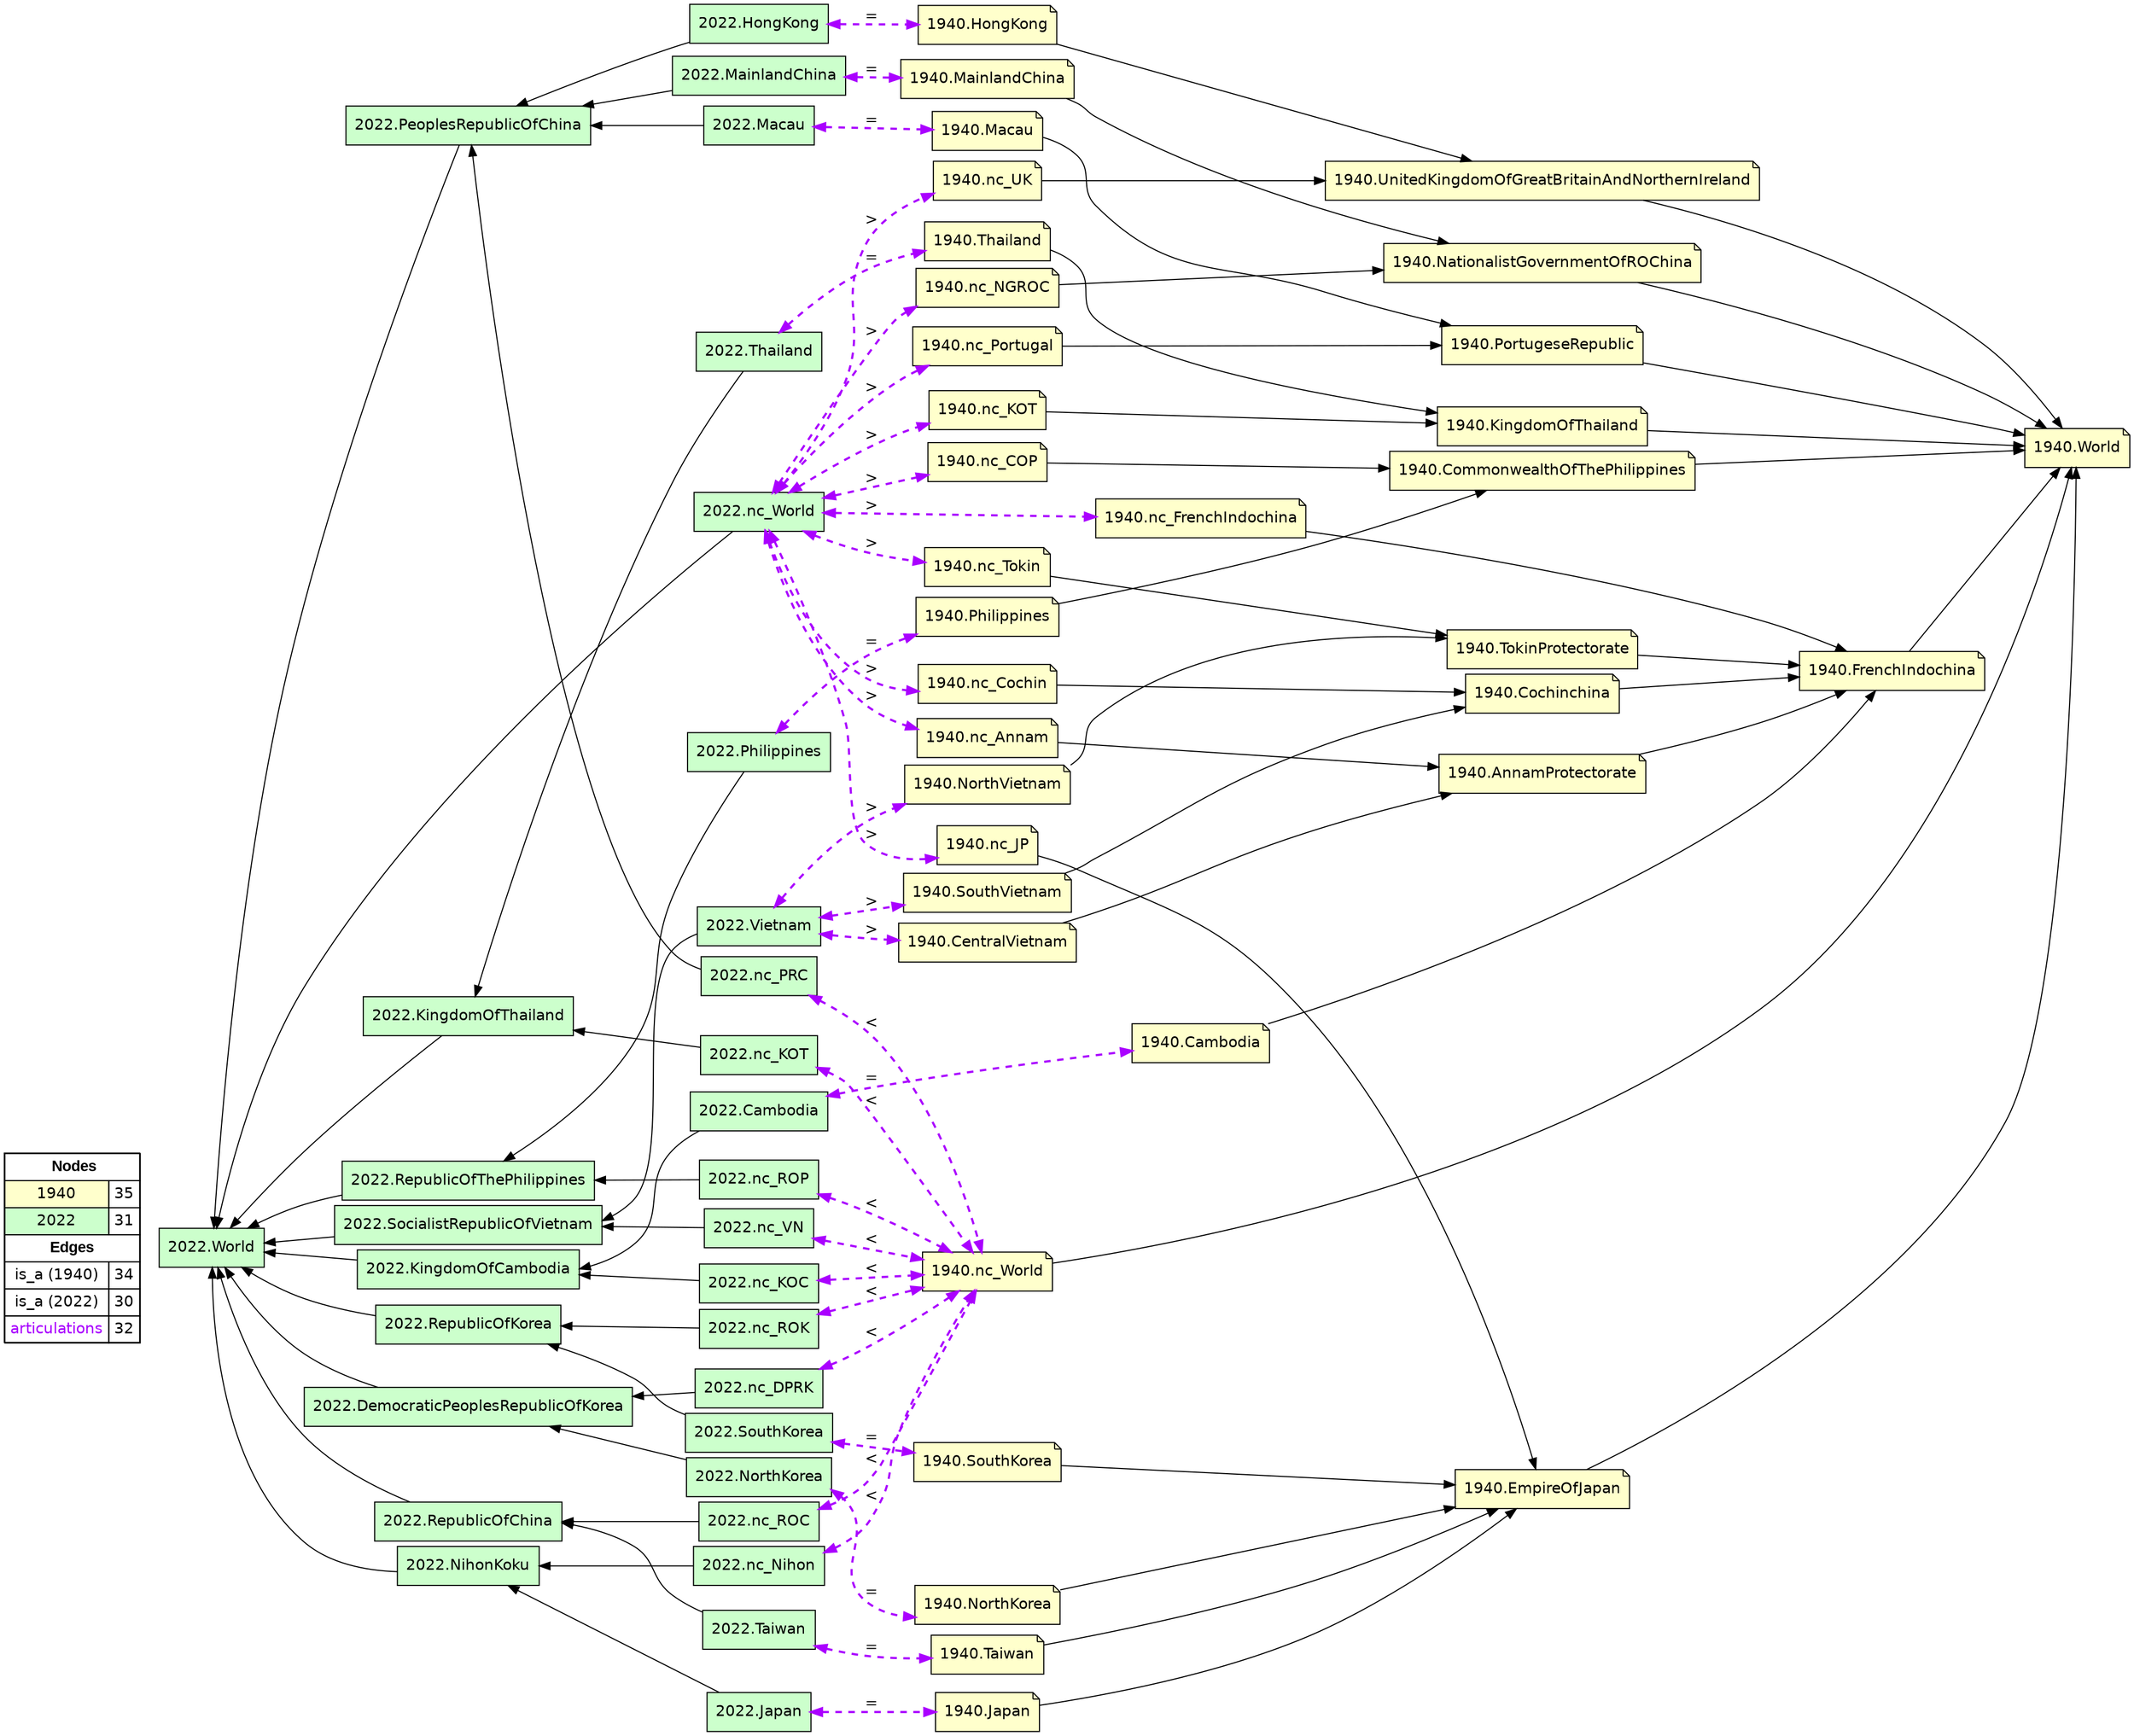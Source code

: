 digraph{
rankdir=LR
node[shape=circle style=filled fillcolor="#FFFFFF"] 
node[shape=note style=filled fillcolor="#FFFFCC" fontname="helvetica"] 
"1940.nc_KOT"
"1940.Macau"
"1940.Philippines"
"1940.Cambodia"
"1940.Thailand"
"1940.nc_UK"
"1940.TokinProtectorate"
"1940.FrenchIndochina"
"1940.nc_Cochin"
"1940.CentralVietnam"
"1940.Taiwan"
"1940.nc_FrenchIndochina"
"1940.UnitedKingdomOfGreatBritainAndNorthernIreland"
"1940.nc_Tokin"
"1940.nc_World"
"1940.nc_NGROC"
"1940.CommonwealthOfThePhilippines"
"1940.World"
"1940.nc_Portugal"
"1940.nc_JP"
"1940.KingdomOfThailand"
"1940.EmpireOfJapan"
"1940.nc_COP"
"1940.SouthVietnam"
"1940.NorthVietnam"
"1940.Japan"
"1940.Cochinchina"
"1940.NationalistGovernmentOfROChina"
"1940.AnnamProtectorate"
"1940.NorthKorea"
"1940.nc_Annam"
"1940.HongKong"
"1940.SouthKorea"
"1940.MainlandChina"
"1940.PortugeseRepublic"
node[shape=circle style=filled fillcolor="#FFFFFF"] 
node[shape=box style=filled fillcolor="#CCFFCC" fontname="helvetica"] 
"2022.Japan"
"2022.HongKong"
"2022.Macau"
"2022.nc_VN"
"2022.SocialistRepublicOfVietnam"
"2022.RepublicOfKorea"
"2022.Philippines"
"2022.nc_World"
"2022.PeoplesRepublicOfChina"
"2022.MainlandChina"
"2022.nc_ROC"
"2022.nc_DPRK"
"2022.RepublicOfChina"
"2022.NihonKoku"
"2022.nc_KOT"
"2022.KingdomOfCambodia"
"2022.nc_Nihon"
"2022.Vietnam"
"2022.Cambodia"
"2022.World"
"2022.KingdomOfThailand"
"2022.Taiwan"
"2022.nc_PRC"
"2022.Thailand"
"2022.NorthKorea"
"2022.nc_ROK"
"2022.nc_KOC"
"2022.DemocraticPeoplesRepublicOfKorea"
"2022.SouthKorea"
"2022.nc_ROP"
"2022.RepublicOfThePhilippines"
edge[style=solid color="#000000" constraint=true penwidth=1 dir=forward]
edge[style=solid color="#000000" constraint=true penwidth=1 dir=forward]
"1940.Macau" -> "1940.PortugeseRepublic"
"1940.CommonwealthOfThePhilippines" -> "1940.World"
"1940.nc_COP" -> "1940.CommonwealthOfThePhilippines"
"1940.nc_NGROC" -> "1940.NationalistGovernmentOfROChina"
"1940.MainlandChina" -> "1940.NationalistGovernmentOfROChina"
"1940.KingdomOfThailand" -> "1940.World"
"1940.nc_KOT" -> "1940.KingdomOfThailand"
"1940.Cochinchina" -> "1940.FrenchIndochina"
"1940.UnitedKingdomOfGreatBritainAndNorthernIreland" -> "1940.World"
"1940.AnnamProtectorate" -> "1940.FrenchIndochina"
"1940.NorthVietnam" -> "1940.TokinProtectorate"
"1940.NorthKorea" -> "1940.EmpireOfJapan"
"1940.Philippines" -> "1940.CommonwealthOfThePhilippines"
"1940.nc_UK" -> "1940.UnitedKingdomOfGreatBritainAndNorthernIreland"
"1940.PortugeseRepublic" -> "1940.World"
"1940.nc_Cochin" -> "1940.Cochinchina"
"1940.NationalistGovernmentOfROChina" -> "1940.World"
"1940.Cambodia" -> "1940.FrenchIndochina"
"1940.EmpireOfJapan" -> "1940.World"
"1940.nc_FrenchIndochina" -> "1940.FrenchIndochina"
"1940.SouthVietnam" -> "1940.Cochinchina"
"1940.nc_Annam" -> "1940.AnnamProtectorate"
"1940.Japan" -> "1940.EmpireOfJapan"
"1940.nc_Portugal" -> "1940.PortugeseRepublic"
"1940.TokinProtectorate" -> "1940.FrenchIndochina"
"1940.CentralVietnam" -> "1940.AnnamProtectorate"
"1940.nc_JP" -> "1940.EmpireOfJapan"
"1940.SouthKorea" -> "1940.EmpireOfJapan"
"1940.Thailand" -> "1940.KingdomOfThailand"
"1940.nc_Tokin" -> "1940.TokinProtectorate"
"1940.Taiwan" -> "1940.EmpireOfJapan"
"1940.FrenchIndochina" -> "1940.World"
"1940.nc_World" -> "1940.World"
"1940.HongKong" -> "1940.UnitedKingdomOfGreatBritainAndNorthernIreland"
edge[style=solid color="#000000" constraint=true penwidth=1 dir=forward]
edge[style=solid color="#000000" constraint=true penwidth=1 dir=forward]
"2022.RepublicOfChina" -> "2022.nc_ROC" [dir=back]
"2022.DemocraticPeoplesRepublicOfKorea" -> "2022.nc_DPRK" [dir=back]
"2022.SocialistRepublicOfVietnam" -> "2022.nc_VN" [dir=back]
"2022.World" -> "2022.RepublicOfKorea" [dir=back]
"2022.RepublicOfKorea" -> "2022.SouthKorea" [dir=back]
"2022.NihonKoku" -> "2022.nc_Nihon" [dir=back]
"2022.PeoplesRepublicOfChina" -> "2022.Macau" [dir=back]
"2022.World" -> "2022.SocialistRepublicOfVietnam" [dir=back]
"2022.KingdomOfThailand" -> "2022.nc_KOT" [dir=back]
"2022.World" -> "2022.RepublicOfChina" [dir=back]
"2022.World" -> "2022.KingdomOfCambodia" [dir=back]
"2022.RepublicOfChina" -> "2022.Taiwan" [dir=back]
"2022.World" -> "2022.DemocraticPeoplesRepublicOfKorea" [dir=back]
"2022.World" -> "2022.NihonKoku" [dir=back]
"2022.KingdomOfCambodia" -> "2022.Cambodia" [dir=back]
"2022.RepublicOfKorea" -> "2022.nc_ROK" [dir=back]
"2022.RepublicOfThePhilippines" -> "2022.nc_ROP" [dir=back]
"2022.NihonKoku" -> "2022.Japan" [dir=back]
"2022.World" -> "2022.nc_World" [dir=back]
"2022.SocialistRepublicOfVietnam" -> "2022.Vietnam" [dir=back]
"2022.World" -> "2022.RepublicOfThePhilippines" [dir=back]
"2022.PeoplesRepublicOfChina" -> "2022.HongKong" [dir=back]
"2022.World" -> "2022.PeoplesRepublicOfChina" [dir=back]
"2022.PeoplesRepublicOfChina" -> "2022.MainlandChina" [dir=back]
"2022.DemocraticPeoplesRepublicOfKorea" -> "2022.NorthKorea" [dir=back]
"2022.RepublicOfThePhilippines" -> "2022.Philippines" [dir=back]
"2022.KingdomOfThailand" -> "2022.Thailand" [dir=back]
"2022.KingdomOfCambodia" -> "2022.nc_KOC" [dir=back]
"2022.World" -> "2022.KingdomOfThailand" [dir=back]
"2022.PeoplesRepublicOfChina" -> "2022.nc_PRC" [dir=back]
edge[style=solid color="#000000" constraint=true penwidth=1 dir=forward]
edge[style=dashed color="#AA00FF" constraint=true penwidth=2 dir=both]
"2022.nc_ROC" -> "1940.nc_World" [label="<"]
"2022.Vietnam" -> "1940.SouthVietnam" [label=">"]
"2022.MainlandChina" -> "1940.MainlandChina" [label="="]
"2022.nc_PRC" -> "1940.nc_World" [label="<"]
"2022.nc_Nihon" -> "1940.nc_World" [label="<"]
"2022.Thailand" -> "1940.Thailand" [label="="]
"2022.nc_ROP" -> "1940.nc_World" [label="<"]
"2022.nc_ROK" -> "1940.nc_World" [label="<"]
"2022.nc_VN" -> "1940.nc_World" [label="<"]
"2022.Japan" -> "1940.Japan" [label="="]
"2022.Macau" -> "1940.Macau" [label="="]
"2022.nc_World" -> "1940.nc_NGROC" [label=">"]
"2022.NorthKorea" -> "1940.NorthKorea" [label="="]
"2022.nc_World" -> "1940.nc_Portugal" [label=">"]
"2022.nc_World" -> "1940.nc_KOT" [label=">"]
"2022.nc_World" -> "1940.nc_JP" [label=">"]
"2022.Cambodia" -> "1940.Cambodia" [label="="]
"2022.nc_World" -> "1940.nc_COP" [label=">"]
"2022.HongKong" -> "1940.HongKong" [label="="]
"2022.nc_World" -> "1940.nc_Cochin" [label=">"]
"2022.SouthKorea" -> "1940.SouthKorea" [label="="]
"2022.Vietnam" -> "1940.CentralVietnam" [label=">"]
"2022.nc_KOT" -> "1940.nc_World" [label="<"]
"2022.nc_World" -> "1940.nc_FrenchIndochina" [label=">"]
"2022.nc_World" -> "1940.nc_Tokin" [label=">"]
"2022.Taiwan" -> "1940.Taiwan" [label="="]
"2022.nc_World" -> "1940.nc_UK" [label=">"]
"2022.nc_DPRK" -> "1940.nc_World" [label="<"]
"2022.nc_KOC" -> "1940.nc_World" [label="<"]
"2022.nc_World" -> "1940.nc_Annam" [label=">"]
"2022.Vietnam" -> "1940.NorthVietnam" [label=">"]
"2022.Philippines" -> "1940.Philippines" [label="="]
node[shape=box] 
{rank=source Legend [fillcolor= white margin=0 label=< 
 <TABLE BORDER="0" CELLBORDER="1" CELLSPACING="0" CELLPADDING="4"> 
<TR> <TD COLSPAN="2"><font face="Arial Black"> Nodes</font></TD> </TR> 
<TR> 
 <TD bgcolor="#FFFFCC" fontname="helvetica">1940</TD> 
 <TD>35</TD> 
 </TR> 
<TR> 
 <TD bgcolor="#CCFFCC" fontname="helvetica">2022</TD> 
 <TD>31</TD> 
 </TR> 
<TR> <TD COLSPAN="2"><font face = "Arial Black"> Edges </font></TD> </TR> 
<TR> 
 <TD><font color ="#000000">is_a (1940)</font></TD><TD>34</TD>
</TR>
<TR> 
 <TD><font color ="#000000">is_a (2022)</font></TD><TD>30</TD>
</TR>
<TR> 
 <TD><font color ="#AA00FF">articulations</font></TD><TD>32</TD>
</TR>
</TABLE> 
 >] } 
}